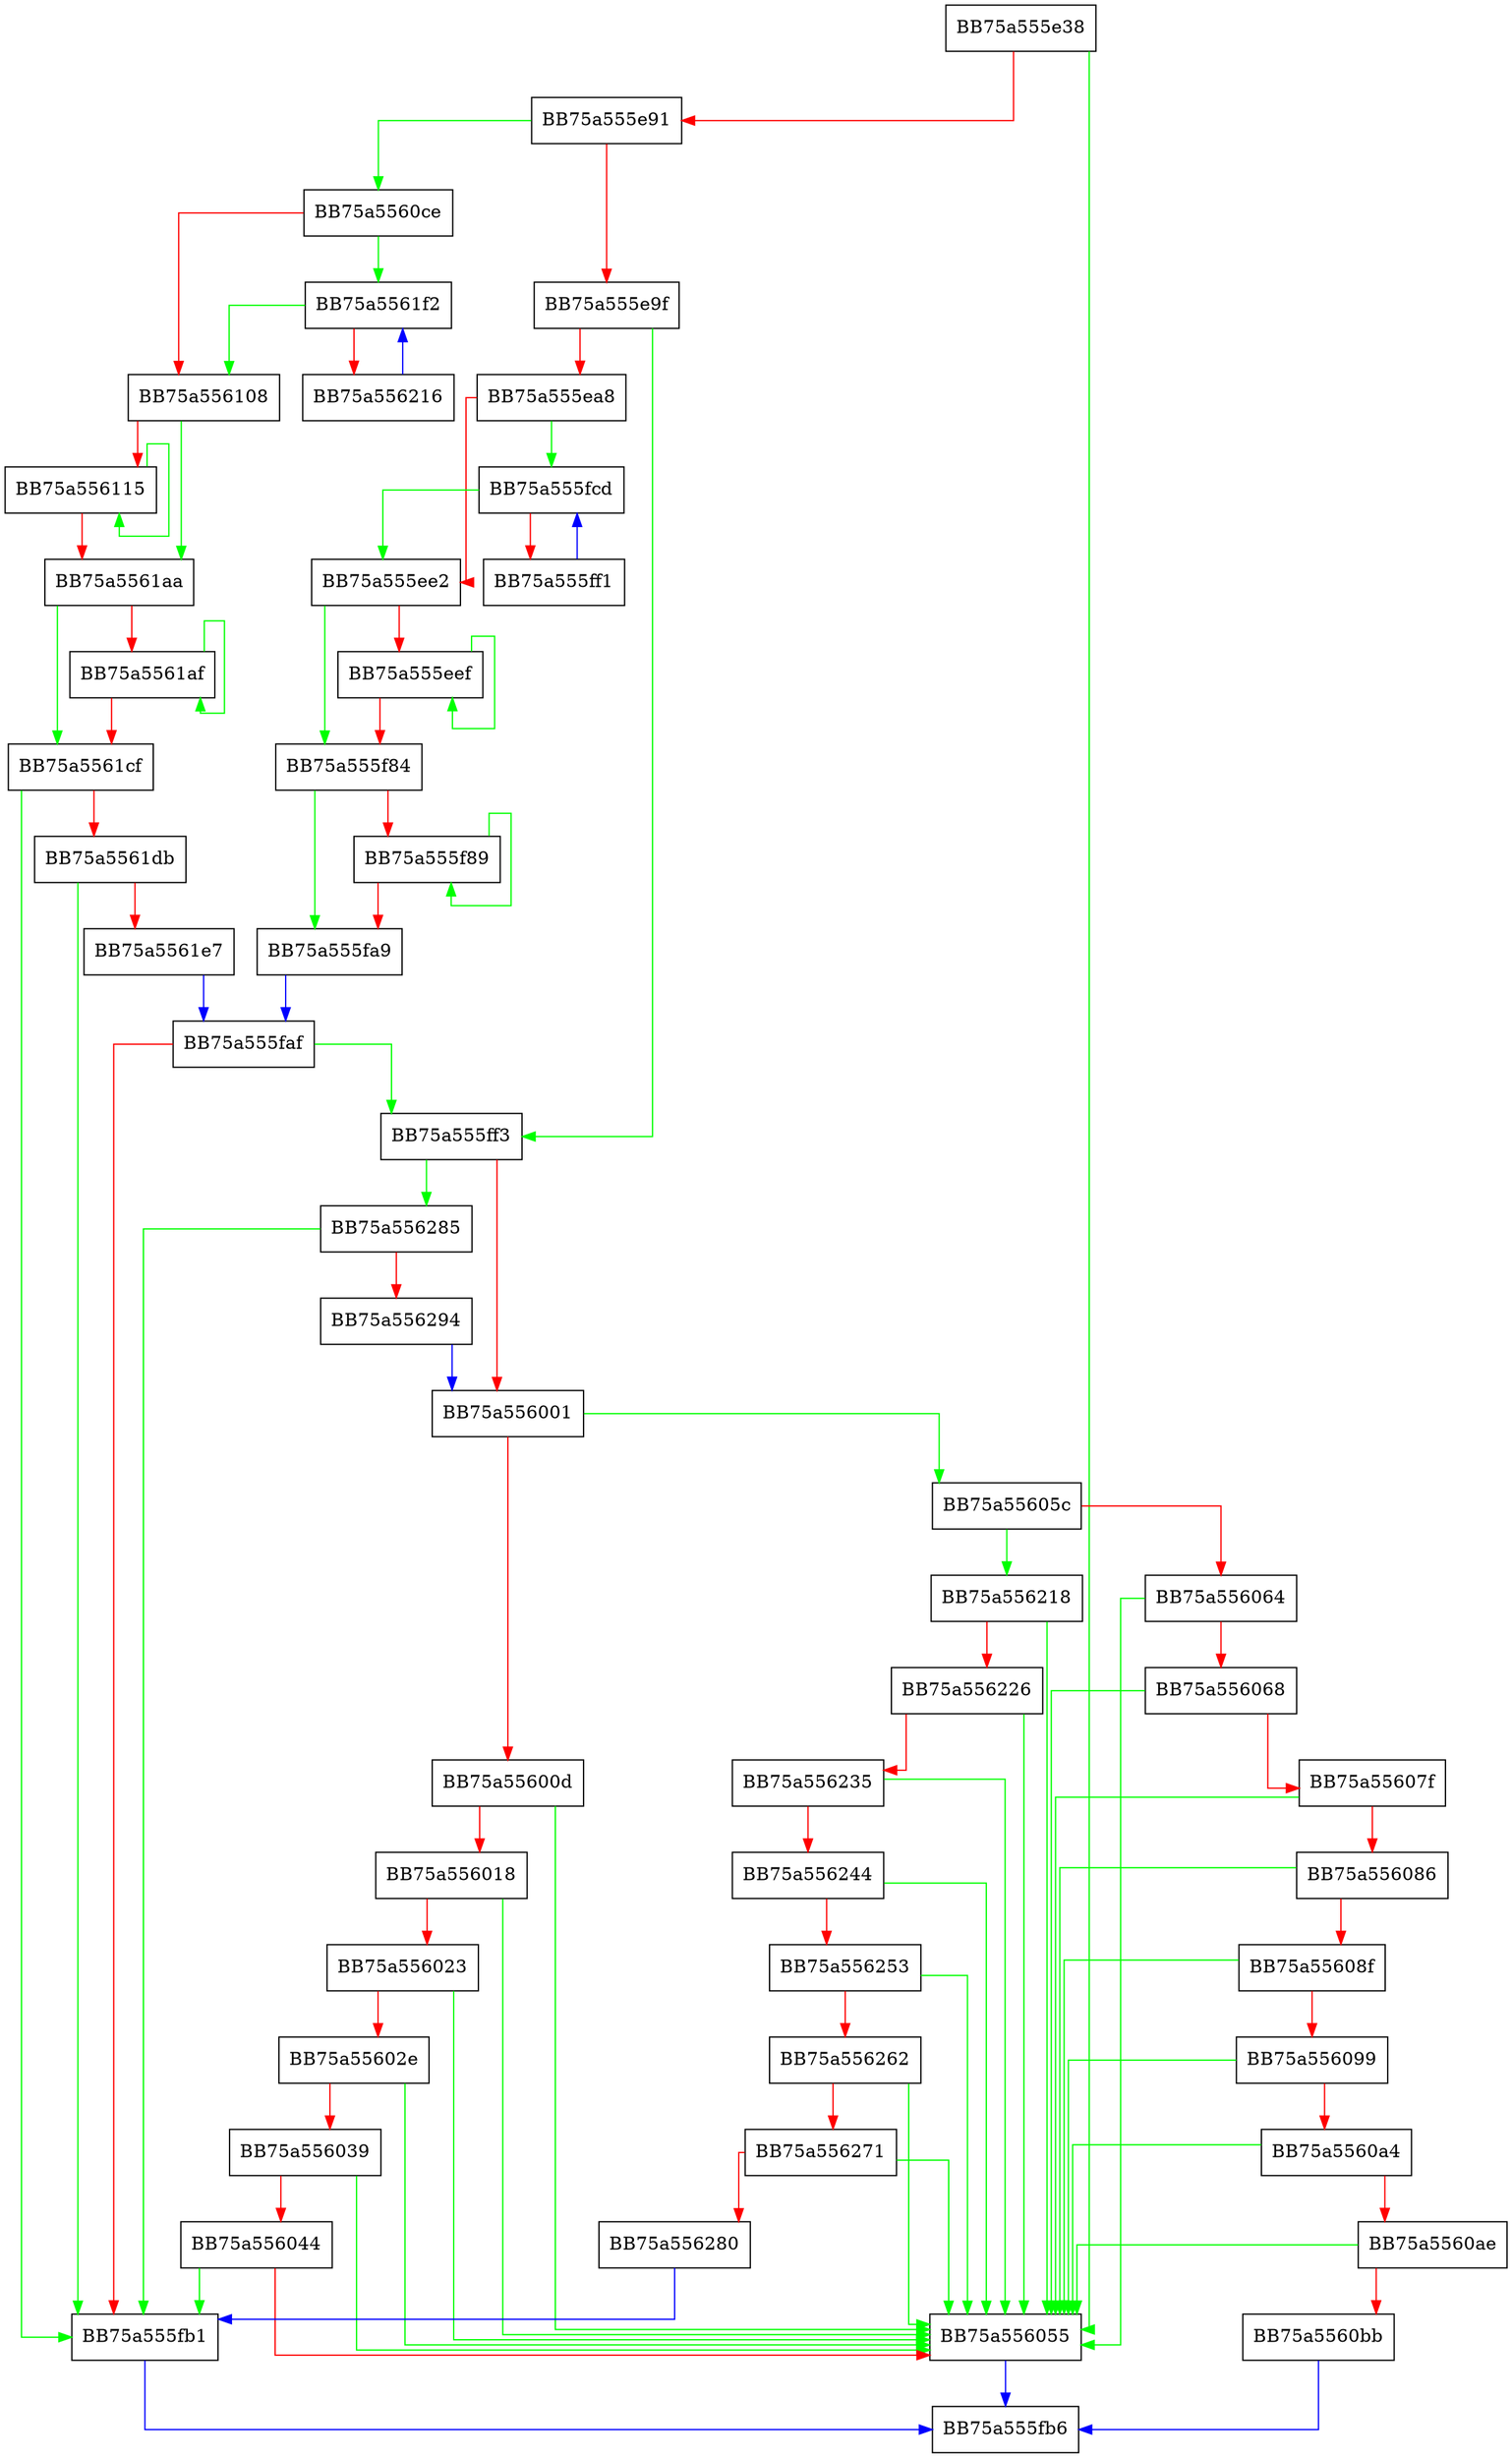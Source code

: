 digraph default_stub {
  node [shape="box"];
  graph [splines=ortho];
  BB75a555e38 -> BB75a556055 [color="green"];
  BB75a555e38 -> BB75a555e91 [color="red"];
  BB75a555e91 -> BB75a5560ce [color="green"];
  BB75a555e91 -> BB75a555e9f [color="red"];
  BB75a555e9f -> BB75a555ff3 [color="green"];
  BB75a555e9f -> BB75a555ea8 [color="red"];
  BB75a555ea8 -> BB75a555fcd [color="green"];
  BB75a555ea8 -> BB75a555ee2 [color="red"];
  BB75a555ee2 -> BB75a555f84 [color="green"];
  BB75a555ee2 -> BB75a555eef [color="red"];
  BB75a555eef -> BB75a555eef [color="green"];
  BB75a555eef -> BB75a555f84 [color="red"];
  BB75a555f84 -> BB75a555fa9 [color="green"];
  BB75a555f84 -> BB75a555f89 [color="red"];
  BB75a555f89 -> BB75a555f89 [color="green"];
  BB75a555f89 -> BB75a555fa9 [color="red"];
  BB75a555fa9 -> BB75a555faf [color="blue"];
  BB75a555faf -> BB75a555ff3 [color="green"];
  BB75a555faf -> BB75a555fb1 [color="red"];
  BB75a555fb1 -> BB75a555fb6 [color="blue"];
  BB75a555fcd -> BB75a555ee2 [color="green"];
  BB75a555fcd -> BB75a555ff1 [color="red"];
  BB75a555ff1 -> BB75a555fcd [color="blue"];
  BB75a555ff3 -> BB75a556285 [color="green"];
  BB75a555ff3 -> BB75a556001 [color="red"];
  BB75a556001 -> BB75a55605c [color="green"];
  BB75a556001 -> BB75a55600d [color="red"];
  BB75a55600d -> BB75a556055 [color="green"];
  BB75a55600d -> BB75a556018 [color="red"];
  BB75a556018 -> BB75a556055 [color="green"];
  BB75a556018 -> BB75a556023 [color="red"];
  BB75a556023 -> BB75a556055 [color="green"];
  BB75a556023 -> BB75a55602e [color="red"];
  BB75a55602e -> BB75a556055 [color="green"];
  BB75a55602e -> BB75a556039 [color="red"];
  BB75a556039 -> BB75a556055 [color="green"];
  BB75a556039 -> BB75a556044 [color="red"];
  BB75a556044 -> BB75a555fb1 [color="green"];
  BB75a556044 -> BB75a556055 [color="red"];
  BB75a556055 -> BB75a555fb6 [color="blue"];
  BB75a55605c -> BB75a556218 [color="green"];
  BB75a55605c -> BB75a556064 [color="red"];
  BB75a556064 -> BB75a556055 [color="green"];
  BB75a556064 -> BB75a556068 [color="red"];
  BB75a556068 -> BB75a556055 [color="green"];
  BB75a556068 -> BB75a55607f [color="red"];
  BB75a55607f -> BB75a556055 [color="green"];
  BB75a55607f -> BB75a556086 [color="red"];
  BB75a556086 -> BB75a556055 [color="green"];
  BB75a556086 -> BB75a55608f [color="red"];
  BB75a55608f -> BB75a556055 [color="green"];
  BB75a55608f -> BB75a556099 [color="red"];
  BB75a556099 -> BB75a556055 [color="green"];
  BB75a556099 -> BB75a5560a4 [color="red"];
  BB75a5560a4 -> BB75a556055 [color="green"];
  BB75a5560a4 -> BB75a5560ae [color="red"];
  BB75a5560ae -> BB75a556055 [color="green"];
  BB75a5560ae -> BB75a5560bb [color="red"];
  BB75a5560bb -> BB75a555fb6 [color="blue"];
  BB75a5560ce -> BB75a5561f2 [color="green"];
  BB75a5560ce -> BB75a556108 [color="red"];
  BB75a556108 -> BB75a5561aa [color="green"];
  BB75a556108 -> BB75a556115 [color="red"];
  BB75a556115 -> BB75a556115 [color="green"];
  BB75a556115 -> BB75a5561aa [color="red"];
  BB75a5561aa -> BB75a5561cf [color="green"];
  BB75a5561aa -> BB75a5561af [color="red"];
  BB75a5561af -> BB75a5561af [color="green"];
  BB75a5561af -> BB75a5561cf [color="red"];
  BB75a5561cf -> BB75a555fb1 [color="green"];
  BB75a5561cf -> BB75a5561db [color="red"];
  BB75a5561db -> BB75a555fb1 [color="green"];
  BB75a5561db -> BB75a5561e7 [color="red"];
  BB75a5561e7 -> BB75a555faf [color="blue"];
  BB75a5561f2 -> BB75a556108 [color="green"];
  BB75a5561f2 -> BB75a556216 [color="red"];
  BB75a556216 -> BB75a5561f2 [color="blue"];
  BB75a556218 -> BB75a556055 [color="green"];
  BB75a556218 -> BB75a556226 [color="red"];
  BB75a556226 -> BB75a556055 [color="green"];
  BB75a556226 -> BB75a556235 [color="red"];
  BB75a556235 -> BB75a556055 [color="green"];
  BB75a556235 -> BB75a556244 [color="red"];
  BB75a556244 -> BB75a556055 [color="green"];
  BB75a556244 -> BB75a556253 [color="red"];
  BB75a556253 -> BB75a556055 [color="green"];
  BB75a556253 -> BB75a556262 [color="red"];
  BB75a556262 -> BB75a556055 [color="green"];
  BB75a556262 -> BB75a556271 [color="red"];
  BB75a556271 -> BB75a556055 [color="green"];
  BB75a556271 -> BB75a556280 [color="red"];
  BB75a556280 -> BB75a555fb1 [color="blue"];
  BB75a556285 -> BB75a555fb1 [color="green"];
  BB75a556285 -> BB75a556294 [color="red"];
  BB75a556294 -> BB75a556001 [color="blue"];
}